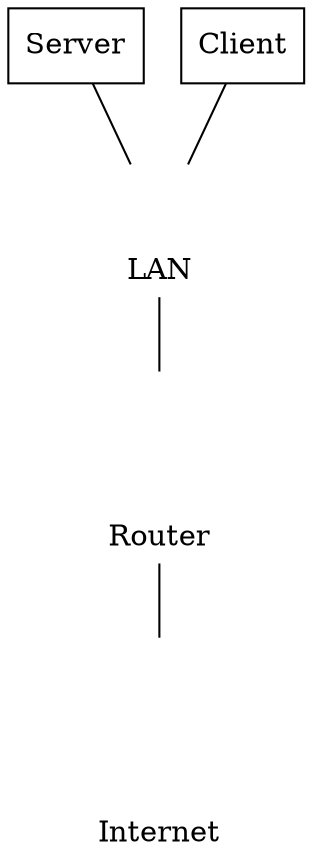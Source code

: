 graph "Example network" {
  "Server" [shape=rectangle];
  "Client" [shape=rectangle];
  "Router" [image="./images/router.svg", shape=circle, imagescale=true, color=transparent, labelloc=b];
  "LAN" [image="./images/network.svg", shape=circle, imagescale=true, color=transparent, labelloc=b];
  "Internet" [image="./images/network.svg", shape=circle, imagescale=true, color=transparent, labelloc=b];

  Server -- LAN
  Client -- LAN

  LAN -- Router
  Router -- Internet
}
